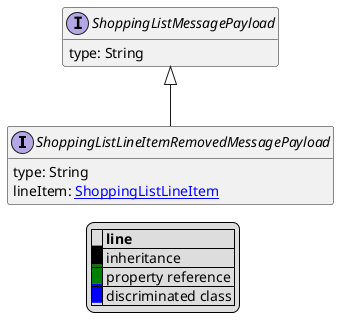 @startuml

hide empty fields
hide empty methods
legend
|= |= line |
|<back:black>   </back>| inheritance |
|<back:green>   </back>| property reference |
|<back:blue>   </back>| discriminated class |
endlegend
interface ShoppingListLineItemRemovedMessagePayload [[ShoppingListLineItemRemovedMessagePayload.svg]] extends ShoppingListMessagePayload {
    type: String
    lineItem: [[ShoppingListLineItem.svg ShoppingListLineItem]]
}
interface ShoppingListMessagePayload [[ShoppingListMessagePayload.svg]]  {
    type: String
}





@enduml
